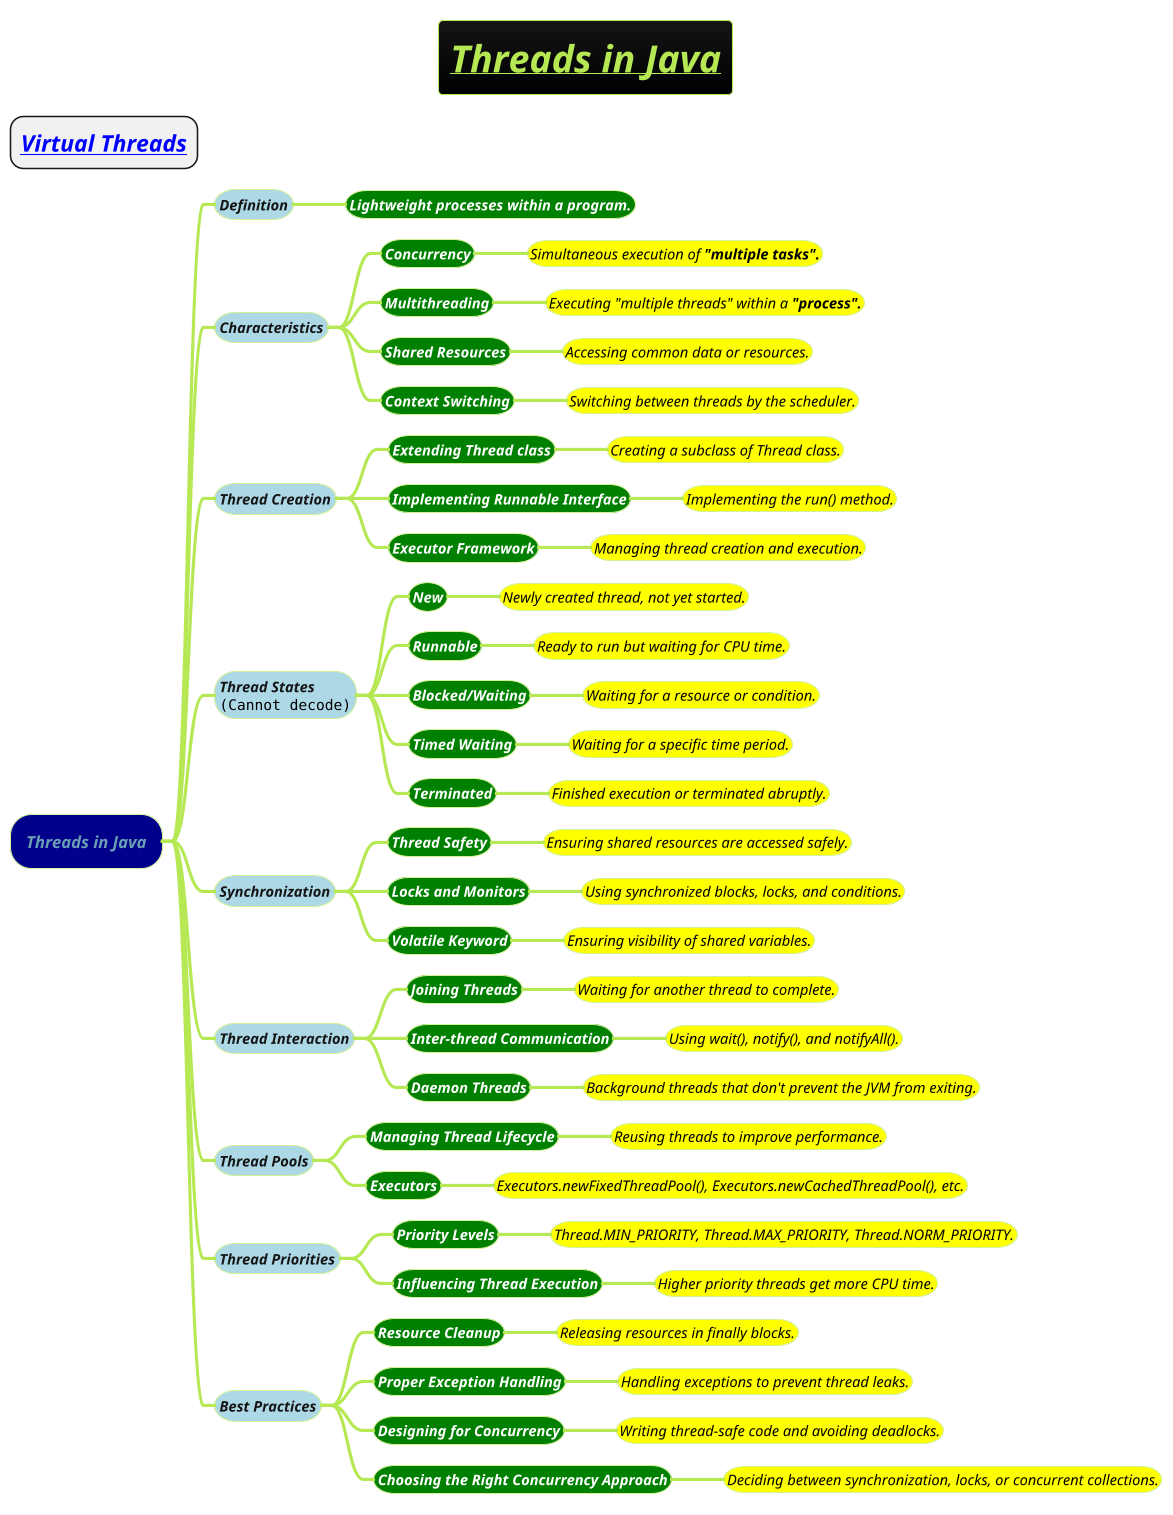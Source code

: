 @startmindmap
title =<i><b><u>Threads in Java
* =<i>[[docs/3-programming-languages/Venkat-Subramaniam/Virtual-Threads.puml Virtual Threads]]

!theme hacker

*[#darkblue] <i>Threads in Java
**[#lightblue] <i><color #blac><size:14>Definition
***[#green] <b><i><color #white><size:14>Lightweight processes within a program.
**[#lightblue] <i><color #blac><size:14>Characteristics
***[#green] <b><i><color #white><size:14>Concurrency
****[#yellow] <i><color #black><size:14>Simultaneous execution of <b>"multiple tasks".
***[#green] <b><i><color #white><size:14>Multithreading
****[#yellow] <i><color #black><size:14>Executing "multiple threads" within a <b>"process".
***[#green] <b><i><color #white><size:14>Shared Resources
****[#yellow] <i><color #black><size:14>Accessing common data or resources.
***[#green] <b><i><color #white><size:14>Context Switching
****[#yellow] <i><color #black><size:14>Switching between threads by the scheduler.
**[#lightblue] <i><color #blac><size:14>Thread Creation
***[#green] <b><i><color #white><size:14>Extending Thread class
****[#yellow] <i><color #black><size:14>Creating a subclass of Thread class.
***[#green] <b><i><color #white><size:14>Implementing Runnable Interface
****[#yellow] <i><color #black><size:14>Implementing the run() method.
***[#green] <b><i><color #white><size:14>Executor Framework
****[#yellow] <i><color #black><size:14>Managing thread creation and execution.
**[#lightblue] <i><color #blac><size:14>Thread States\n<img:images/img_14.png>
***[#green] <b><i><color #white><size:14>New
****[#yellow] <i><color #black><size:14>Newly created thread, not yet started.
***[#green] <b><i><color #white><size:14>Runnable
****[#yellow] <i><color #black><size:14>Ready to run but waiting for CPU time.
***[#green] <b><i><color #white><size:14>Blocked/Waiting
****[#yellow] <i><color #black><size:14>Waiting for a resource or condition.
***[#green] <b><i><color #white><size:14>Timed Waiting
****[#yellow] <i><color #black><size:14>Waiting for a specific time period.
***[#green] <b><i><color #white><size:14>Terminated
****[#yellow] <i><color #black><size:14>Finished execution or terminated abruptly.
**[#lightblue] <i><color #blac><size:14>Synchronization
***[#green] <b><i><color #white><size:14>Thread Safety
****[#yellow] <i><color #black><size:14>Ensuring shared resources are accessed safely.
***[#green] <b><i><color #white><size:14>Locks and Monitors
****[#yellow] <i><color #black><size:14>Using synchronized blocks, locks, and conditions.
***[#green] <b><i><color #white><size:14>Volatile Keyword
****[#yellow] <i><color #black><size:14>Ensuring visibility of shared variables.
**[#lightblue] <i><color #blac><size:14>Thread Interaction
***[#green] <b><i><color #white><size:14>Joining Threads
****[#yellow] <i><color #black><size:14>Waiting for another thread to complete.
***[#green] <b><i><color #white><size:14>Inter-thread Communication
****[#yellow] <i><color #black><size:14>Using wait(), notify(), and notifyAll().
***[#green] <b><i><color #white><size:14>Daemon Threads
****[#yellow] <i><color #black><size:14>Background threads that don't prevent the JVM from exiting.
**[#lightblue] <i><color #blac><size:14>Thread Pools
***[#green] <b><i><color #white><size:14>Managing Thread Lifecycle
****[#yellow] <i><color #black><size:14>Reusing threads to improve performance.
***[#green] <b><i><color #white><size:14>Executors
****[#yellow] <i><color #black><size:14>Executors.newFixedThreadPool(), Executors.newCachedThreadPool(), etc.
**[#lightblue] <i><color #blac><size:14>Thread Priorities
***[#green] <b><i><color #white><size:14>Priority Levels
****[#yellow] <i><color #black><size:14>Thread.MIN_PRIORITY, Thread.MAX_PRIORITY, Thread.NORM_PRIORITY.
***[#green] <b><i><color #white><size:14>Influencing Thread Execution
****[#yellow] <i><color #black><size:14>Higher priority threads get more CPU time.
**[#lightblue] <i><color #blac><size:14>Best Practices
***[#green] <b><i><color #white><size:14>Resource Cleanup
****[#yellow] <i><color #black><size:14>Releasing resources in finally blocks.
***[#green] <b><i><color #white><size:14>Proper Exception Handling
****[#yellow] <i><color #black><size:14>Handling exceptions to prevent thread leaks.
***[#green] <b><i><color #white><size:14>Designing for Concurrency
****[#yellow] <i><color #black><size:14>Writing thread-safe code and avoiding deadlocks.
***[#green] <b><i><color #white><size:14>Choosing the Right Concurrency Approach
****[#yellow] <i><color #black><size:14>Deciding between synchronization, locks, or concurrent collections.
@endmindmap
